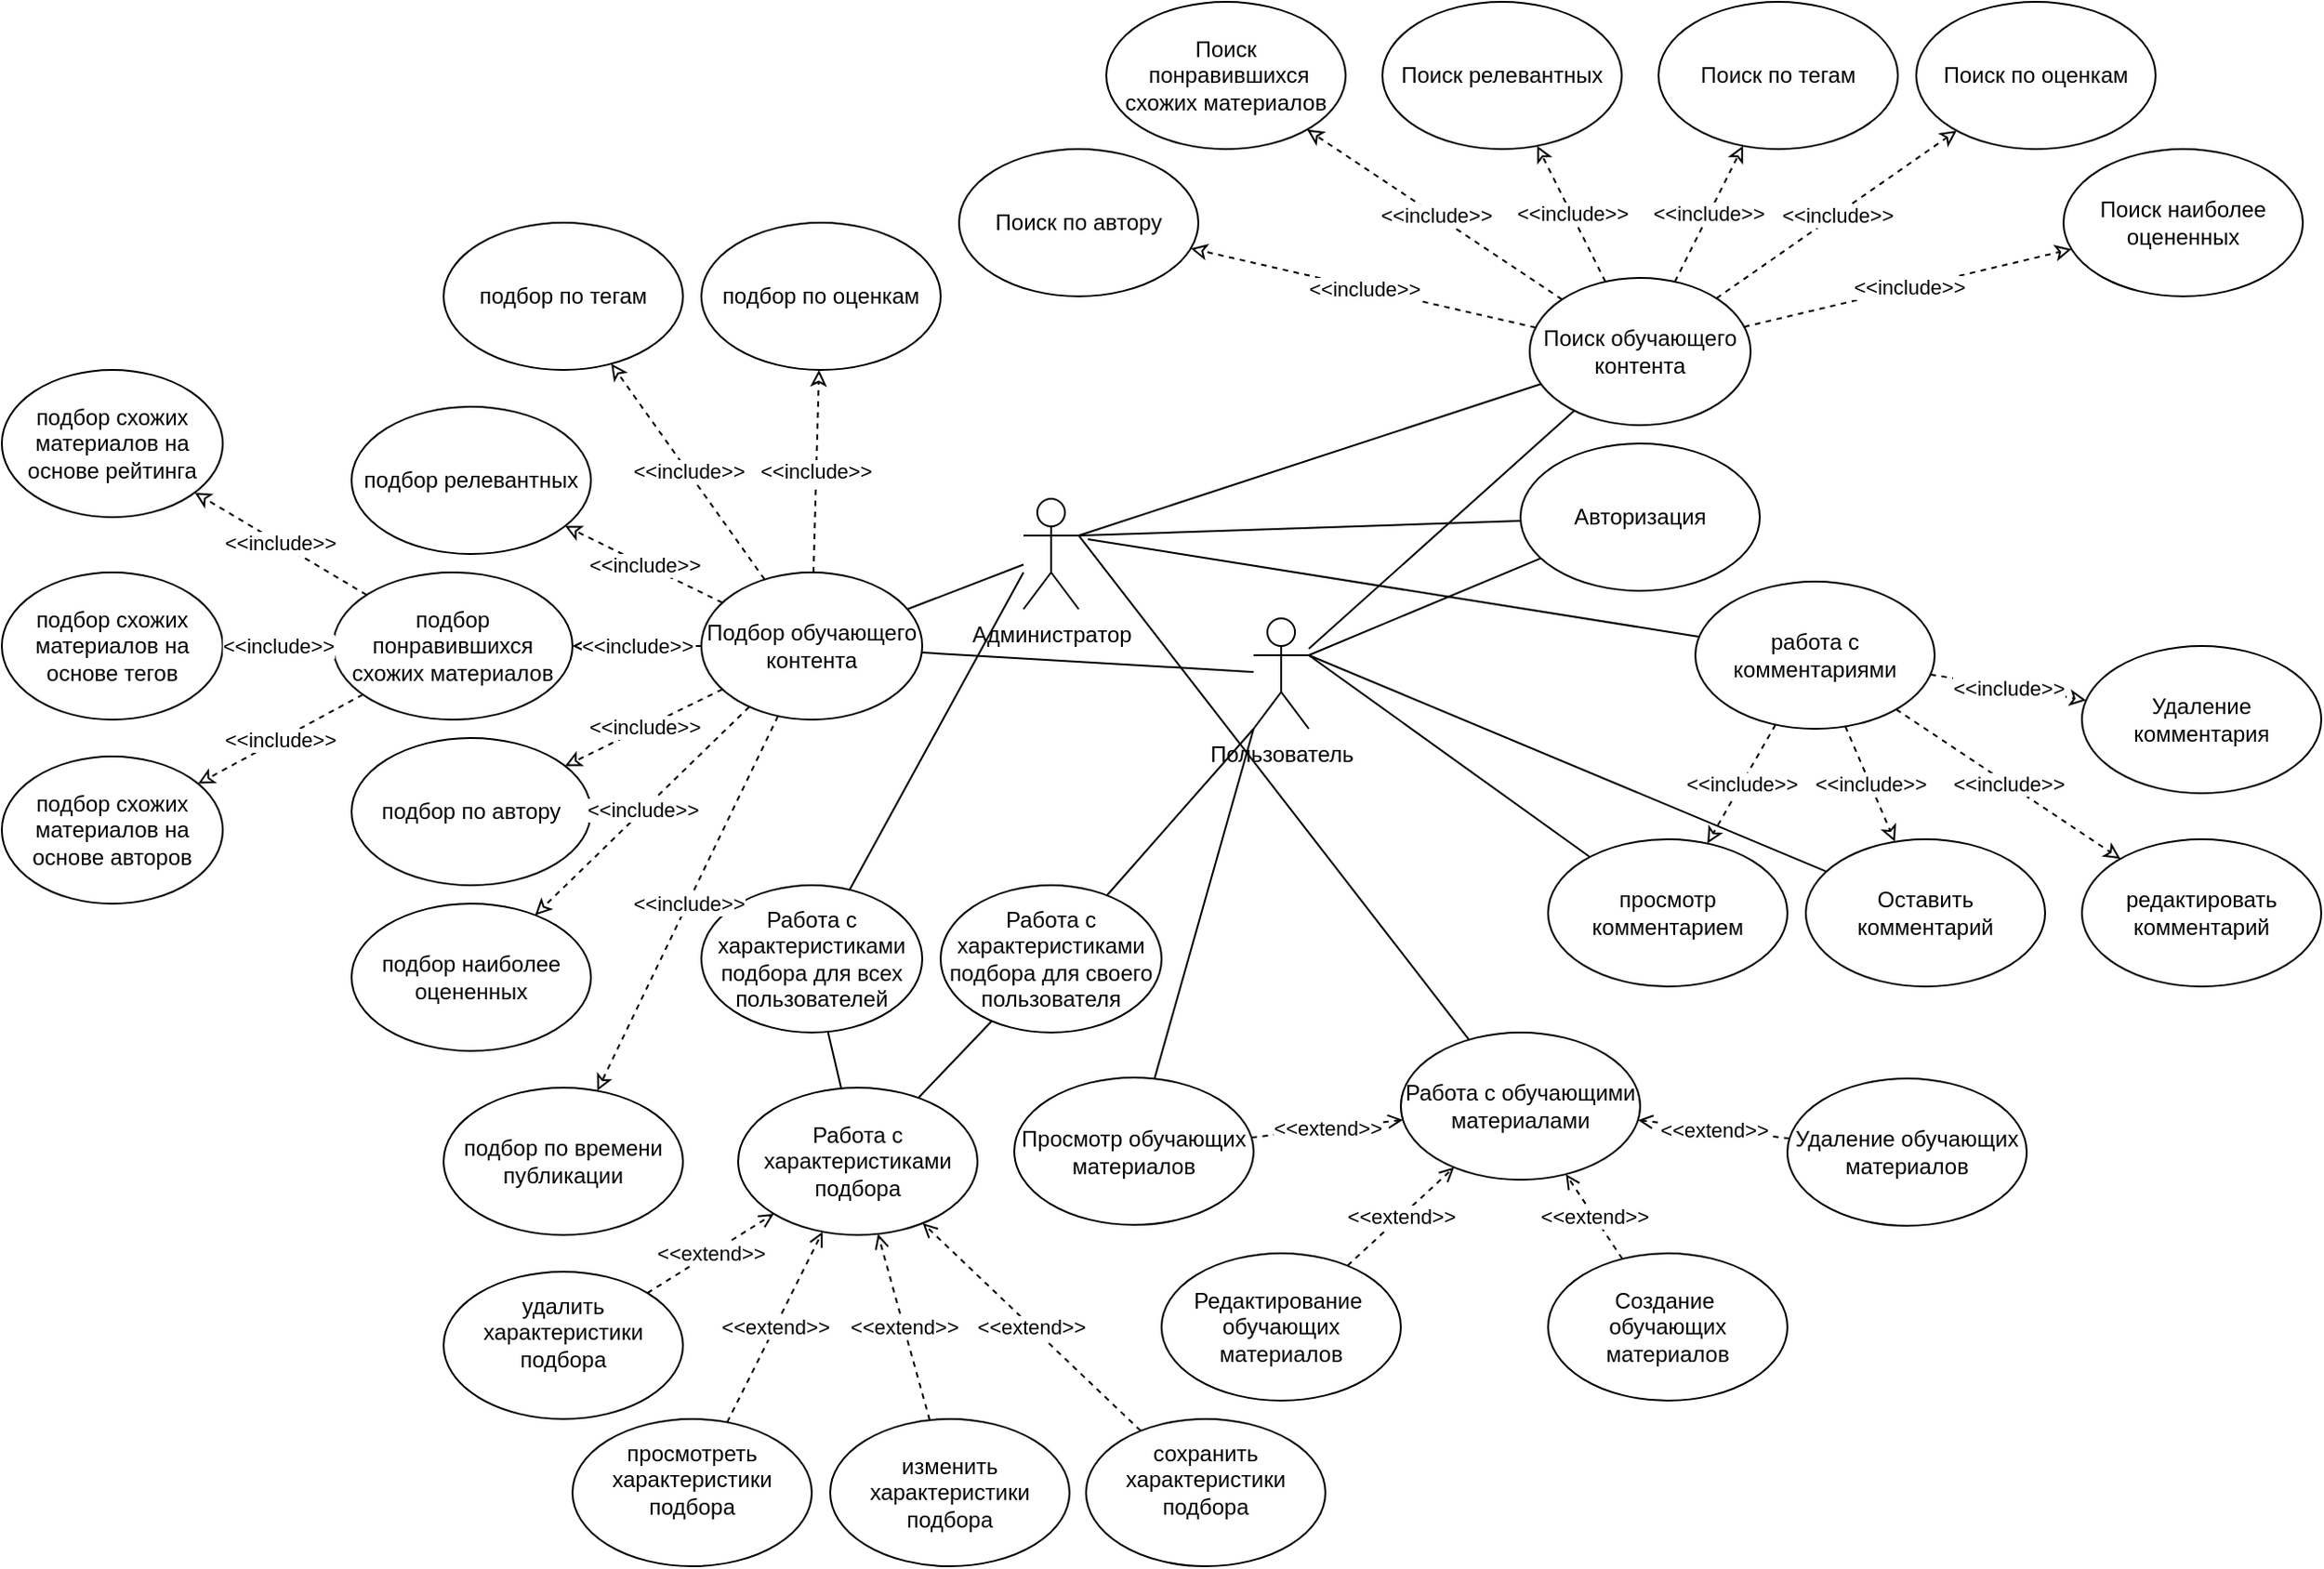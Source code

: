 <mxfile version="14.6.1" type="device"><diagram id="DAxRM7MDhQQVJ-ks-JmU" name="Page-1"><mxGraphModel dx="2249" dy="2061" grid="1" gridSize="10" guides="1" tooltips="1" connect="1" arrows="1" fold="1" page="1" pageScale="1" pageWidth="827" pageHeight="1169" math="0" shadow="0"><root><mxCell id="0"/><mxCell id="1" parent="0"/><mxCell id="Hg0tGbFaenwTdnNl-_q_-123" value="редактировать комментарий" style="ellipse;whiteSpace=wrap;html=1;" vertex="1" parent="1"><mxGeometry x="890" y="415" width="130" height="80" as="geometry"/></mxCell><mxCell id="Hg0tGbFaenwTdnNl-_q_-124" value="просмотр комментарием" style="ellipse;whiteSpace=wrap;html=1;" vertex="1" parent="1"><mxGeometry x="600" y="415" width="130" height="80" as="geometry"/></mxCell><mxCell id="Hg0tGbFaenwTdnNl-_q_-125" value="Оставить комментарий" style="ellipse;whiteSpace=wrap;html=1;" vertex="1" parent="1"><mxGeometry x="740" y="415" width="130" height="80" as="geometry"/></mxCell><mxCell id="Hg0tGbFaenwTdnNl-_q_-126" value="работа с комментариями" style="ellipse;whiteSpace=wrap;html=1;" vertex="1" parent="1"><mxGeometry x="680" y="275" width="130" height="80" as="geometry"/></mxCell><mxCell id="Hg0tGbFaenwTdnNl-_q_-127" value="Удаление комментария&lt;font color=&quot;rgba(0, 0, 0, 0)&quot; face=&quot;monospace&quot;&gt;&lt;span style=&quot;font-size: 0px&quot;&gt;комментак&lt;/span&gt;&lt;/font&gt;" style="ellipse;whiteSpace=wrap;html=1;" vertex="1" parent="1"><mxGeometry x="890" y="310" width="130" height="80" as="geometry"/></mxCell><mxCell id="Hg0tGbFaenwTdnNl-_q_-1" value="Администратор" style="shape=umlActor;verticalLabelPosition=bottom;verticalAlign=top;html=1;outlineConnect=0;" vertex="1" parent="1"><mxGeometry x="315" y="230" width="30" height="60" as="geometry"/></mxCell><mxCell id="Hg0tGbFaenwTdnNl-_q_-2" value="Пользователь" style="shape=umlActor;verticalLabelPosition=bottom;verticalAlign=top;html=1;outlineConnect=0;" vertex="1" parent="1"><mxGeometry x="440" y="295" width="30" height="60" as="geometry"/></mxCell><mxCell id="Hg0tGbFaenwTdnNl-_q_-3" value="Подбор обучающего контента" style="ellipse;whiteSpace=wrap;html=1;" vertex="1" parent="1"><mxGeometry x="140" y="270" width="120" height="80" as="geometry"/></mxCell><mxCell id="Hg0tGbFaenwTdnNl-_q_-5" value="подбор понравившихся схожих материалов" style="ellipse;whiteSpace=wrap;html=1;" vertex="1" parent="1"><mxGeometry x="-60" y="270" width="130" height="80" as="geometry"/></mxCell><mxCell id="Hg0tGbFaenwTdnNl-_q_-7" value="подбор схожих материалов на основе рейтинга" style="ellipse;whiteSpace=wrap;html=1;" vertex="1" parent="1"><mxGeometry x="-240" y="160" width="120" height="80" as="geometry"/></mxCell><mxCell id="Hg0tGbFaenwTdnNl-_q_-8" value="подбор схожих материалов на основе тегов" style="ellipse;whiteSpace=wrap;html=1;" vertex="1" parent="1"><mxGeometry x="-240" y="270" width="120" height="80" as="geometry"/></mxCell><mxCell id="Hg0tGbFaenwTdnNl-_q_-14" value="подбор схожих материалов на основе авторов" style="ellipse;whiteSpace=wrap;html=1;" vertex="1" parent="1"><mxGeometry x="-240" y="370" width="120" height="80" as="geometry"/></mxCell><mxCell id="Hg0tGbFaenwTdnNl-_q_-16" value="&amp;lt;&amp;lt;include&amp;gt;&amp;gt;" style="endArrow=classic;html=1;dashed=1;endFill=0;" edge="1" parent="1" source="Hg0tGbFaenwTdnNl-_q_-5" target="Hg0tGbFaenwTdnNl-_q_-7"><mxGeometry width="50" height="50" relative="1" as="geometry"><mxPoint x="390" y="440" as="sourcePoint"/><mxPoint x="440" y="390" as="targetPoint"/></mxGeometry></mxCell><mxCell id="Hg0tGbFaenwTdnNl-_q_-19" value="подбор по автору" style="ellipse;whiteSpace=wrap;html=1;" vertex="1" parent="1"><mxGeometry x="-50" y="360" width="130" height="80" as="geometry"/></mxCell><mxCell id="Hg0tGbFaenwTdnNl-_q_-20" value="подбор наиболее оцененных" style="ellipse;whiteSpace=wrap;html=1;" vertex="1" parent="1"><mxGeometry x="-50" y="450" width="130" height="80" as="geometry"/></mxCell><mxCell id="Hg0tGbFaenwTdnNl-_q_-22" value="подбор релевантных" style="ellipse;whiteSpace=wrap;html=1;" vertex="1" parent="1"><mxGeometry x="-50" y="180" width="130" height="80" as="geometry"/></mxCell><mxCell id="Hg0tGbFaenwTdnNl-_q_-23" value="подбор по тегам" style="ellipse;whiteSpace=wrap;html=1;" vertex="1" parent="1"><mxGeometry y="80" width="130" height="80" as="geometry"/></mxCell><mxCell id="Hg0tGbFaenwTdnNl-_q_-24" value="подбор по времени публикации" style="ellipse;whiteSpace=wrap;html=1;" vertex="1" parent="1"><mxGeometry y="550" width="130" height="80" as="geometry"/></mxCell><mxCell id="Hg0tGbFaenwTdnNl-_q_-25" value="подбор по оценкам" style="ellipse;whiteSpace=wrap;html=1;" vertex="1" parent="1"><mxGeometry x="140" y="80" width="130" height="80" as="geometry"/></mxCell><mxCell id="Hg0tGbFaenwTdnNl-_q_-26" value="изменить характеристики подбора" style="ellipse;whiteSpace=wrap;html=1;" vertex="1" parent="1"><mxGeometry x="210" y="730" width="130" height="80" as="geometry"/></mxCell><mxCell id="Hg0tGbFaenwTdnNl-_q_-33" value="сохранить характеристики подбора&lt;br&gt;&amp;nbsp;" style="ellipse;whiteSpace=wrap;html=1;" vertex="1" parent="1"><mxGeometry x="349" y="730" width="130" height="80" as="geometry"/></mxCell><mxCell id="Hg0tGbFaenwTdnNl-_q_-35" value="удалить характеристики подбора&lt;br&gt;&amp;nbsp;" style="ellipse;whiteSpace=wrap;html=1;" vertex="1" parent="1"><mxGeometry y="650" width="130" height="80" as="geometry"/></mxCell><mxCell id="Hg0tGbFaenwTdnNl-_q_-36" value="просмотреть характеристики подбора&lt;br&gt;&amp;nbsp;" style="ellipse;whiteSpace=wrap;html=1;" vertex="1" parent="1"><mxGeometry x="70" y="730" width="130" height="80" as="geometry"/></mxCell><mxCell id="Hg0tGbFaenwTdnNl-_q_-37" value="Работа с характеристиками подбора" style="ellipse;whiteSpace=wrap;html=1;" vertex="1" parent="1"><mxGeometry x="160" y="550" width="130" height="80" as="geometry"/></mxCell><mxCell id="Hg0tGbFaenwTdnNl-_q_-43" value="Поиск обучающего контента" style="ellipse;whiteSpace=wrap;html=1;" vertex="1" parent="1"><mxGeometry x="590" y="110" width="120" height="80" as="geometry"/></mxCell><mxCell id="Hg0tGbFaenwTdnNl-_q_-44" value="Поиск&lt;br&gt;&amp;nbsp;понравившихся схожих материалов" style="ellipse;whiteSpace=wrap;html=1;" vertex="1" parent="1"><mxGeometry x="360" y="-40" width="130" height="80" as="geometry"/></mxCell><mxCell id="Hg0tGbFaenwTdnNl-_q_-45" value="Поиск&amp;nbsp;по автору" style="ellipse;whiteSpace=wrap;html=1;" vertex="1" parent="1"><mxGeometry x="280" y="40" width="130" height="80" as="geometry"/></mxCell><mxCell id="Hg0tGbFaenwTdnNl-_q_-46" value="Поиск&amp;nbsp;наиболее оцененных" style="ellipse;whiteSpace=wrap;html=1;" vertex="1" parent="1"><mxGeometry x="880" y="40" width="130" height="80" as="geometry"/></mxCell><mxCell id="Hg0tGbFaenwTdnNl-_q_-47" value="Поиск&amp;nbsp;релевантных" style="ellipse;whiteSpace=wrap;html=1;" vertex="1" parent="1"><mxGeometry x="510" y="-40" width="130" height="80" as="geometry"/></mxCell><mxCell id="Hg0tGbFaenwTdnNl-_q_-48" value="Поиск&amp;nbsp;по тегам" style="ellipse;whiteSpace=wrap;html=1;" vertex="1" parent="1"><mxGeometry x="660" y="-40" width="130" height="80" as="geometry"/></mxCell><mxCell id="Hg0tGbFaenwTdnNl-_q_-49" value="Поиск&amp;nbsp;по оценкам" style="ellipse;whiteSpace=wrap;html=1;" vertex="1" parent="1"><mxGeometry x="800" y="-40" width="130" height="80" as="geometry"/></mxCell><mxCell id="Hg0tGbFaenwTdnNl-_q_-56" value="Работа с обучающими материалами" style="ellipse;whiteSpace=wrap;html=1;" vertex="1" parent="1"><mxGeometry x="520" y="520" width="130" height="80" as="geometry"/></mxCell><mxCell id="Hg0tGbFaenwTdnNl-_q_-57" value="&lt;span&gt;Работа с характеристиками подбора для всех пользователей&lt;/span&gt;" style="ellipse;whiteSpace=wrap;html=1;" vertex="1" parent="1"><mxGeometry x="140" y="440" width="120" height="80" as="geometry"/></mxCell><mxCell id="Hg0tGbFaenwTdnNl-_q_-58" value="" style="endArrow=none;html=1;endFill=0;" edge="1" parent="1" source="Hg0tGbFaenwTdnNl-_q_-57" target="Hg0tGbFaenwTdnNl-_q_-37"><mxGeometry width="50" height="50" relative="1" as="geometry"><mxPoint x="340" y="490" as="sourcePoint"/><mxPoint x="390" y="440" as="targetPoint"/></mxGeometry></mxCell><mxCell id="Hg0tGbFaenwTdnNl-_q_-59" value="&lt;span&gt;Работа с характеристиками подбора для своего пользователя&lt;/span&gt;" style="ellipse;whiteSpace=wrap;html=1;" vertex="1" parent="1"><mxGeometry x="270" y="440" width="120" height="80" as="geometry"/></mxCell><mxCell id="Hg0tGbFaenwTdnNl-_q_-61" value="" style="endArrow=none;html=1;endFill=0;" edge="1" parent="1" source="Hg0tGbFaenwTdnNl-_q_-59" target="Hg0tGbFaenwTdnNl-_q_-37"><mxGeometry width="50" height="50" relative="1" as="geometry"><mxPoint x="580" y="490" as="sourcePoint"/><mxPoint x="630" y="440" as="targetPoint"/></mxGeometry></mxCell><mxCell id="Hg0tGbFaenwTdnNl-_q_-62" value="Создание&amp;nbsp;&lt;br&gt;обучающих материалов" style="ellipse;whiteSpace=wrap;html=1;" vertex="1" parent="1"><mxGeometry x="600" y="640" width="130" height="80" as="geometry"/></mxCell><mxCell id="Hg0tGbFaenwTdnNl-_q_-64" value="Редактирование&amp;nbsp;&lt;br&gt;обучающих материалов" style="ellipse;whiteSpace=wrap;html=1;" vertex="1" parent="1"><mxGeometry x="390" y="640" width="130" height="80" as="geometry"/></mxCell><mxCell id="Hg0tGbFaenwTdnNl-_q_-65" value="Просмотр&amp;nbsp;&lt;span style=&quot;color: rgba(0 , 0 , 0 , 0) ; font-family: monospace ; font-size: 0px&quot;&gt;%3CmxGraphModel%3E%3Croot%3E%3CmxCell%20id%3D%220%22%2F%3E%3CmxCell%20id%3D%221%22%20parent%3D%220%22%2F%3E%3CmxCell%20id%3D%222%22%20value%3D%22%D0%A0%D0%B5%D0%B4%D0%B0%D0%BA%D1%82%D0%B8%D1%80%D0%BE%D0%B2%D0%B0%D0%BD%D0%B8%D0%B5%20%D0%B4%D0%B0%D0%BD%D0%BD%D1%8B%D1%85%26amp%3Bnbsp%3B%26lt%3Bbr%26gt%3B%D0%BE%D0%B1%D1%83%D1%87%D0%B0%D1%8E%D1%89%D0%B8%D1%85%20%D0%BC%D0%B0%D1%82%D0%B5%D1%80%D0%B8%D0%B0%D0%BB%D0%BE%D0%B2%22%20style%3D%22ellipse%3BwhiteSpace%3Dwrap%3Bhtml%3D1%3B%22%20vertex%3D%221%22%20parent%3D%221%22%3E%3CmxGeometry%20x%3D%22460%22%20y%3D%22630%22%20width%3D%22130%22%20height%3D%2280%22%20as%3D%22geometry%22%2F%3E%3C%2FmxCell%3E%3C%2Froot%3E%3C%2FmxGraphModel%3E&lt;/span&gt;обучающих материалов" style="ellipse;whiteSpace=wrap;html=1;" vertex="1" parent="1"><mxGeometry x="310" y="544.5" width="130" height="80" as="geometry"/></mxCell><mxCell id="Hg0tGbFaenwTdnNl-_q_-66" value="Удаление&amp;nbsp;&lt;span style=&quot;color: rgba(0 , 0 , 0 , 0) ; font-family: monospace ; font-size: 0px&quot;&gt;%3CmxGraphModel%3E%3Croot%3E%3CmxCell%20id%3D%220%22%2F%3E%3CmxCell%20id%3D%221%22%20parent%3D%220%22%2F%3E%3CmxCell%20id%3D%222%22%20value%3D%22%D0%A0%D0%B5%D0%B4%D0%B0%D0%BA%D1%82%D0%B8%D1%80%D0%BE%D0%B2%D0%B0%D0%BD%D0%B8%D0%B5%20%D0%B4%D0%B0%D0%BD%D0%BD%D1%8B%D1%85%26amp%3Bnbsp%3B%26lt%3Bbr%26gt%3B%D0%BE%D0%B1%D1%83%D1%87%D0%B0%D1%8E%D1%89%D0%B8%D1%85%20%D0%BC%D0%B0%D1%82%D0%B5%D1%80%D0%B8%D0%B0%D0%BB%D0%BE%D0%B2%22%20style%3D%22ellipse%3BwhiteSpace%3Dwrap%3Bhtml%3D1%3B%22%20vertex%3D%221%22%20parent%3D%221%22%3E%3CmxGeometry%20x%3D%22460%22%20y%3D%22630%22%20width%3D%22130%22%20height%3D%2280%22%20as%3D%22geometry%22%2F%3E%3C%2FmxCell%3E%3C%2Froot%3E%3C%2FmxGraphModel%3E&lt;/span&gt;обучающих материалов" style="ellipse;whiteSpace=wrap;html=1;" vertex="1" parent="1"><mxGeometry x="730" y="545" width="130" height="80" as="geometry"/></mxCell><mxCell id="Hg0tGbFaenwTdnNl-_q_-67" value="" style="endArrow=none;html=1;exitX=0;exitY=1;exitDx=0;exitDy=0;exitPerimeter=0;endFill=0;" edge="1" parent="1" source="Hg0tGbFaenwTdnNl-_q_-2" target="Hg0tGbFaenwTdnNl-_q_-65"><mxGeometry width="50" height="50" relative="1" as="geometry"><mxPoint x="700" y="400" as="sourcePoint"/><mxPoint x="750" y="350" as="targetPoint"/></mxGeometry></mxCell><mxCell id="Hg0tGbFaenwTdnNl-_q_-72" value="" style="endArrow=none;html=1;endFill=0;" edge="1" parent="1" source="Hg0tGbFaenwTdnNl-_q_-1" target="Hg0tGbFaenwTdnNl-_q_-3"><mxGeometry width="50" height="50" relative="1" as="geometry"><mxPoint x="750" y="450" as="sourcePoint"/><mxPoint x="800" y="400" as="targetPoint"/></mxGeometry></mxCell><mxCell id="Hg0tGbFaenwTdnNl-_q_-73" value="" style="endArrow=none;html=1;endFill=0;" edge="1" parent="1" source="Hg0tGbFaenwTdnNl-_q_-2" target="Hg0tGbFaenwTdnNl-_q_-3"><mxGeometry width="50" height="50" relative="1" as="geometry"><mxPoint x="760" y="460" as="sourcePoint"/><mxPoint x="810" y="410" as="targetPoint"/></mxGeometry></mxCell><mxCell id="Hg0tGbFaenwTdnNl-_q_-74" value="" style="endArrow=none;html=1;fillColor=#d5e8d4;endFill=0;" edge="1" parent="1" source="Hg0tGbFaenwTdnNl-_q_-2" target="Hg0tGbFaenwTdnNl-_q_-43"><mxGeometry width="50" height="50" relative="1" as="geometry"><mxPoint x="770" y="470" as="sourcePoint"/><mxPoint x="820" y="420" as="targetPoint"/></mxGeometry></mxCell><mxCell id="Hg0tGbFaenwTdnNl-_q_-75" value="" style="endArrow=none;html=1;endFill=0;" edge="1" parent="1" target="Hg0tGbFaenwTdnNl-_q_-57"><mxGeometry width="50" height="50" relative="1" as="geometry"><mxPoint x="315" y="270" as="sourcePoint"/><mxPoint x="830" y="430" as="targetPoint"/></mxGeometry></mxCell><mxCell id="Hg0tGbFaenwTdnNl-_q_-76" value="" style="endArrow=none;html=1;exitX=0;exitY=1;exitDx=0;exitDy=0;exitPerimeter=0;endFill=0;" edge="1" parent="1" source="Hg0tGbFaenwTdnNl-_q_-2" target="Hg0tGbFaenwTdnNl-_q_-59"><mxGeometry width="50" height="50" relative="1" as="geometry"><mxPoint x="790" y="490" as="sourcePoint"/><mxPoint x="840" y="440" as="targetPoint"/></mxGeometry></mxCell><mxCell id="Hg0tGbFaenwTdnNl-_q_-77" value="" style="endArrow=none;html=1;exitX=1;exitY=0.333;exitDx=0;exitDy=0;exitPerimeter=0;endFill=0;" edge="1" parent="1" source="Hg0tGbFaenwTdnNl-_q_-1" target="Hg0tGbFaenwTdnNl-_q_-56"><mxGeometry width="50" height="50" relative="1" as="geometry"><mxPoint x="800" y="500" as="sourcePoint"/><mxPoint x="850" y="450" as="targetPoint"/></mxGeometry></mxCell><mxCell id="Hg0tGbFaenwTdnNl-_q_-78" value="" style="endArrow=none;html=1;endFill=0;" edge="1" parent="1" target="Hg0tGbFaenwTdnNl-_q_-43"><mxGeometry width="50" height="50" relative="1" as="geometry"><mxPoint x="345" y="250" as="sourcePoint"/><mxPoint x="860" y="460" as="targetPoint"/></mxGeometry></mxCell><mxCell id="Hg0tGbFaenwTdnNl-_q_-81" value="&amp;lt;&amp;lt;extend&amp;gt;&amp;gt;" style="endArrow=open;html=1;dashed=1;endFill=0;" edge="1" parent="1" source="Hg0tGbFaenwTdnNl-_q_-35" target="Hg0tGbFaenwTdnNl-_q_-37"><mxGeometry width="50" height="50" relative="1" as="geometry"><mxPoint x="390" y="440" as="sourcePoint"/><mxPoint x="440" y="390" as="targetPoint"/></mxGeometry></mxCell><mxCell id="Hg0tGbFaenwTdnNl-_q_-82" value="&amp;lt;&amp;lt;extend&amp;gt;&amp;gt;" style="endArrow=open;html=1;dashed=1;endFill=0;" edge="1" parent="1" source="Hg0tGbFaenwTdnNl-_q_-36" target="Hg0tGbFaenwTdnNl-_q_-37"><mxGeometry width="50" height="50" relative="1" as="geometry"><mxPoint x="120.686" y="671.547" as="sourcePoint"/><mxPoint x="189.396" y="628.503" as="targetPoint"/></mxGeometry></mxCell><mxCell id="Hg0tGbFaenwTdnNl-_q_-83" value="&amp;lt;&amp;lt;extend&amp;gt;&amp;gt;" style="endArrow=open;html=1;dashed=1;endFill=0;" edge="1" parent="1" source="Hg0tGbFaenwTdnNl-_q_-26" target="Hg0tGbFaenwTdnNl-_q_-37"><mxGeometry width="50" height="50" relative="1" as="geometry"><mxPoint x="130.686" y="681.547" as="sourcePoint"/><mxPoint x="199.396" y="638.503" as="targetPoint"/></mxGeometry></mxCell><mxCell id="Hg0tGbFaenwTdnNl-_q_-84" value="&amp;lt;&amp;lt;extend&amp;gt;&amp;gt;" style="endArrow=open;html=1;dashed=1;endFill=0;" edge="1" parent="1" source="Hg0tGbFaenwTdnNl-_q_-33" target="Hg0tGbFaenwTdnNl-_q_-37"><mxGeometry width="50" height="50" relative="1" as="geometry"><mxPoint x="140.686" y="691.547" as="sourcePoint"/><mxPoint x="209.396" y="648.503" as="targetPoint"/></mxGeometry></mxCell><mxCell id="Hg0tGbFaenwTdnNl-_q_-85" value="&amp;lt;&amp;lt;include&amp;gt;&amp;gt;" style="endArrow=classic;html=1;dashed=1;endFill=0;" edge="1" parent="1" source="Hg0tGbFaenwTdnNl-_q_-5" target="Hg0tGbFaenwTdnNl-_q_-8"><mxGeometry width="50" height="50" relative="1" as="geometry"><mxPoint x="-22.928" y="292.98" as="sourcePoint"/><mxPoint x="-124.197" y="235.838" as="targetPoint"/></mxGeometry></mxCell><mxCell id="Hg0tGbFaenwTdnNl-_q_-86" value="&amp;lt;&amp;lt;include&amp;gt;&amp;gt;" style="endArrow=classic;html=1;dashed=1;endFill=0;" edge="1" parent="1" source="Hg0tGbFaenwTdnNl-_q_-5" target="Hg0tGbFaenwTdnNl-_q_-14"><mxGeometry width="50" height="50" relative="1" as="geometry"><mxPoint x="-12.928" y="302.98" as="sourcePoint"/><mxPoint x="-114.197" y="245.838" as="targetPoint"/></mxGeometry></mxCell><mxCell id="Hg0tGbFaenwTdnNl-_q_-87" value="&amp;lt;&amp;lt;include&amp;gt;&amp;gt;" style="endArrow=classic;html=1;dashed=1;endFill=0;" edge="1" parent="1" source="Hg0tGbFaenwTdnNl-_q_-3" target="Hg0tGbFaenwTdnNl-_q_-22"><mxGeometry width="50" height="50" relative="1" as="geometry"><mxPoint x="-2.928" y="312.98" as="sourcePoint"/><mxPoint x="-104.197" y="255.838" as="targetPoint"/></mxGeometry></mxCell><mxCell id="Hg0tGbFaenwTdnNl-_q_-88" value="&amp;lt;&amp;lt;include&amp;gt;&amp;gt;" style="endArrow=classic;html=1;dashed=1;endFill=0;" edge="1" parent="1" source="Hg0tGbFaenwTdnNl-_q_-3" target="Hg0tGbFaenwTdnNl-_q_-5"><mxGeometry width="50" height="50" relative="1" as="geometry"><mxPoint x="7.072" y="322.98" as="sourcePoint"/><mxPoint x="-94.197" y="265.838" as="targetPoint"/></mxGeometry></mxCell><mxCell id="Hg0tGbFaenwTdnNl-_q_-89" value="&amp;lt;&amp;lt;include&amp;gt;&amp;gt;" style="endArrow=classic;html=1;dashed=1;endFill=0;" edge="1" parent="1" source="Hg0tGbFaenwTdnNl-_q_-3" target="Hg0tGbFaenwTdnNl-_q_-19"><mxGeometry width="50" height="50" relative="1" as="geometry"><mxPoint x="17.072" y="332.98" as="sourcePoint"/><mxPoint x="-84.197" y="275.838" as="targetPoint"/></mxGeometry></mxCell><mxCell id="Hg0tGbFaenwTdnNl-_q_-90" value="&amp;lt;&amp;lt;include&amp;gt;&amp;gt;" style="endArrow=classic;html=1;dashed=1;endFill=0;" edge="1" parent="1" source="Hg0tGbFaenwTdnNl-_q_-3" target="Hg0tGbFaenwTdnNl-_q_-20"><mxGeometry width="50" height="50" relative="1" as="geometry"><mxPoint x="27.072" y="342.98" as="sourcePoint"/><mxPoint x="-74.197" y="285.838" as="targetPoint"/></mxGeometry></mxCell><mxCell id="Hg0tGbFaenwTdnNl-_q_-91" value="&amp;lt;&amp;lt;include&amp;gt;&amp;gt;" style="endArrow=classic;html=1;dashed=1;endFill=0;" edge="1" parent="1" source="Hg0tGbFaenwTdnNl-_q_-3" target="Hg0tGbFaenwTdnNl-_q_-23"><mxGeometry width="50" height="50" relative="1" as="geometry"><mxPoint x="37.072" y="352.98" as="sourcePoint"/><mxPoint x="-64.197" y="295.838" as="targetPoint"/></mxGeometry></mxCell><mxCell id="Hg0tGbFaenwTdnNl-_q_-92" value="&amp;lt;&amp;lt;include&amp;gt;&amp;gt;" style="endArrow=classic;html=1;dashed=1;endFill=0;" edge="1" parent="1" source="Hg0tGbFaenwTdnNl-_q_-3" target="Hg0tGbFaenwTdnNl-_q_-25"><mxGeometry width="50" height="50" relative="1" as="geometry"><mxPoint x="47.072" y="362.98" as="sourcePoint"/><mxPoint x="-54.197" y="305.838" as="targetPoint"/></mxGeometry></mxCell><mxCell id="Hg0tGbFaenwTdnNl-_q_-93" value="&amp;lt;&amp;lt;include&amp;gt;&amp;gt;" style="endArrow=classic;html=1;dashed=1;endFill=0;" edge="1" parent="1" source="Hg0tGbFaenwTdnNl-_q_-3" target="Hg0tGbFaenwTdnNl-_q_-24"><mxGeometry width="50" height="50" relative="1" as="geometry"><mxPoint x="57.072" y="372.98" as="sourcePoint"/><mxPoint x="-44.197" y="315.838" as="targetPoint"/></mxGeometry></mxCell><mxCell id="Hg0tGbFaenwTdnNl-_q_-94" value="&amp;lt;&amp;lt;include&amp;gt;&amp;gt;" style="endArrow=classic;html=1;dashed=1;endFill=0;" edge="1" parent="1" source="Hg0tGbFaenwTdnNl-_q_-43" target="Hg0tGbFaenwTdnNl-_q_-45"><mxGeometry width="50" height="50" relative="1" as="geometry"><mxPoint x="67.072" y="382.98" as="sourcePoint"/><mxPoint x="-34.197" y="325.838" as="targetPoint"/></mxGeometry></mxCell><mxCell id="Hg0tGbFaenwTdnNl-_q_-95" value="&amp;lt;&amp;lt;include&amp;gt;&amp;gt;" style="endArrow=classic;html=1;dashed=1;endFill=0;" edge="1" parent="1" source="Hg0tGbFaenwTdnNl-_q_-43" target="Hg0tGbFaenwTdnNl-_q_-44"><mxGeometry width="50" height="50" relative="1" as="geometry"><mxPoint x="603.268" y="146.979" as="sourcePoint"/><mxPoint x="415.902" y="103.978" as="targetPoint"/></mxGeometry></mxCell><mxCell id="Hg0tGbFaenwTdnNl-_q_-96" value="&amp;lt;&amp;lt;include&amp;gt;&amp;gt;" style="endArrow=classic;html=1;dashed=1;endFill=0;" edge="1" parent="1" source="Hg0tGbFaenwTdnNl-_q_-43" target="Hg0tGbFaenwTdnNl-_q_-47"><mxGeometry width="50" height="50" relative="1" as="geometry"><mxPoint x="613.268" y="156.979" as="sourcePoint"/><mxPoint x="425.902" y="113.978" as="targetPoint"/></mxGeometry></mxCell><mxCell id="Hg0tGbFaenwTdnNl-_q_-97" value="&amp;lt;&amp;lt;include&amp;gt;&amp;gt;" style="endArrow=classic;html=1;dashed=1;endFill=0;" edge="1" parent="1" source="Hg0tGbFaenwTdnNl-_q_-43" target="Hg0tGbFaenwTdnNl-_q_-48"><mxGeometry width="50" height="50" relative="1" as="geometry"><mxPoint x="623.268" y="166.979" as="sourcePoint"/><mxPoint x="435.902" y="123.978" as="targetPoint"/></mxGeometry></mxCell><mxCell id="Hg0tGbFaenwTdnNl-_q_-98" value="&amp;lt;&amp;lt;include&amp;gt;&amp;gt;" style="endArrow=classic;html=1;dashed=1;endFill=0;" edge="1" parent="1" source="Hg0tGbFaenwTdnNl-_q_-43" target="Hg0tGbFaenwTdnNl-_q_-49"><mxGeometry width="50" height="50" relative="1" as="geometry"><mxPoint x="633.268" y="176.979" as="sourcePoint"/><mxPoint x="445.902" y="133.978" as="targetPoint"/></mxGeometry></mxCell><mxCell id="Hg0tGbFaenwTdnNl-_q_-99" value="&amp;lt;&amp;lt;include&amp;gt;&amp;gt;" style="endArrow=classic;html=1;dashed=1;endFill=0;" edge="1" parent="1" source="Hg0tGbFaenwTdnNl-_q_-43" target="Hg0tGbFaenwTdnNl-_q_-46"><mxGeometry width="50" height="50" relative="1" as="geometry"><mxPoint x="643.268" y="186.979" as="sourcePoint"/><mxPoint x="455.902" y="143.978" as="targetPoint"/></mxGeometry></mxCell><mxCell id="Hg0tGbFaenwTdnNl-_q_-100" value="&amp;lt;&amp;lt;extend&amp;gt;&amp;gt;" style="endArrow=open;html=1;dashed=1;endFill=0;" edge="1" parent="1" source="Hg0tGbFaenwTdnNl-_q_-65" target="Hg0tGbFaenwTdnNl-_q_-56"><mxGeometry width="50" height="50" relative="1" as="geometry"><mxPoint x="120.686" y="671.547" as="sourcePoint"/><mxPoint x="189.396" y="628.503" as="targetPoint"/></mxGeometry></mxCell><mxCell id="Hg0tGbFaenwTdnNl-_q_-101" value="&amp;lt;&amp;lt;extend&amp;gt;&amp;gt;" style="endArrow=open;html=1;dashed=1;endFill=0;" edge="1" parent="1" source="Hg0tGbFaenwTdnNl-_q_-64" target="Hg0tGbFaenwTdnNl-_q_-56"><mxGeometry width="50" height="50" relative="1" as="geometry"><mxPoint x="130.686" y="681.547" as="sourcePoint"/><mxPoint x="199.396" y="638.503" as="targetPoint"/></mxGeometry></mxCell><mxCell id="Hg0tGbFaenwTdnNl-_q_-102" value="&amp;lt;&amp;lt;extend&amp;gt;&amp;gt;" style="endArrow=open;html=1;dashed=1;endFill=0;" edge="1" parent="1" source="Hg0tGbFaenwTdnNl-_q_-62" target="Hg0tGbFaenwTdnNl-_q_-56"><mxGeometry width="50" height="50" relative="1" as="geometry"><mxPoint x="140.686" y="691.547" as="sourcePoint"/><mxPoint x="209.396" y="648.503" as="targetPoint"/></mxGeometry></mxCell><mxCell id="Hg0tGbFaenwTdnNl-_q_-103" value="&amp;lt;&amp;lt;extend&amp;gt;&amp;gt;" style="endArrow=open;html=1;dashed=1;endFill=0;" edge="1" parent="1" source="Hg0tGbFaenwTdnNl-_q_-66" target="Hg0tGbFaenwTdnNl-_q_-56"><mxGeometry width="50" height="50" relative="1" as="geometry"><mxPoint x="150.686" y="701.547" as="sourcePoint"/><mxPoint x="219.396" y="658.503" as="targetPoint"/></mxGeometry></mxCell><mxCell id="Hg0tGbFaenwTdnNl-_q_-104" value="Авторизация" style="ellipse;whiteSpace=wrap;html=1;" vertex="1" parent="1"><mxGeometry x="585" y="200" width="130" height="80" as="geometry"/></mxCell><mxCell id="Hg0tGbFaenwTdnNl-_q_-105" value="" style="endArrow=none;html=1;endFill=0;exitX=1;exitY=0.333;exitDx=0;exitDy=0;exitPerimeter=0;" edge="1" parent="1" source="Hg0tGbFaenwTdnNl-_q_-1" target="Hg0tGbFaenwTdnNl-_q_-104"><mxGeometry width="50" height="50" relative="1" as="geometry"><mxPoint x="355" y="260" as="sourcePoint"/><mxPoint x="606.159" y="177.653" as="targetPoint"/></mxGeometry></mxCell><mxCell id="Hg0tGbFaenwTdnNl-_q_-106" value="" style="endArrow=none;html=1;endFill=0;exitX=1;exitY=0.333;exitDx=0;exitDy=0;exitPerimeter=0;" edge="1" parent="1" source="Hg0tGbFaenwTdnNl-_q_-2" target="Hg0tGbFaenwTdnNl-_q_-104"><mxGeometry width="50" height="50" relative="1" as="geometry"><mxPoint x="365" y="270" as="sourcePoint"/><mxPoint x="616.159" y="187.653" as="targetPoint"/></mxGeometry></mxCell><mxCell id="Hg0tGbFaenwTdnNl-_q_-129" value="" style="endArrow=none;html=1;endFill=0;" edge="1" parent="1" target="Hg0tGbFaenwTdnNl-_q_-126"><mxGeometry width="50" height="50" relative="1" as="geometry"><mxPoint x="350" y="252" as="sourcePoint"/><mxPoint x="595.092" y="252.128" as="targetPoint"/></mxGeometry></mxCell><mxCell id="Hg0tGbFaenwTdnNl-_q_-130" value="" style="endArrow=none;html=1;endFill=0;exitX=1;exitY=0.333;exitDx=0;exitDy=0;exitPerimeter=0;" edge="1" parent="1" source="Hg0tGbFaenwTdnNl-_q_-2" target="Hg0tGbFaenwTdnNl-_q_-125"><mxGeometry width="50" height="50" relative="1" as="geometry"><mxPoint x="360" y="262" as="sourcePoint"/><mxPoint x="676.03" y="352.674" as="targetPoint"/></mxGeometry></mxCell><mxCell id="Hg0tGbFaenwTdnNl-_q_-131" value="" style="endArrow=none;html=1;endFill=0;exitX=1;exitY=0.333;exitDx=0;exitDy=0;exitPerimeter=0;" edge="1" parent="1" source="Hg0tGbFaenwTdnNl-_q_-2" target="Hg0tGbFaenwTdnNl-_q_-124"><mxGeometry width="50" height="50" relative="1" as="geometry"><mxPoint x="480" y="325" as="sourcePoint"/><mxPoint x="761.227" y="442.528" as="targetPoint"/></mxGeometry></mxCell><mxCell id="Hg0tGbFaenwTdnNl-_q_-132" value="&amp;lt;&amp;lt;include&amp;gt;&amp;gt;" style="endArrow=classic;html=1;dashed=1;endFill=0;" edge="1" parent="1" source="Hg0tGbFaenwTdnNl-_q_-126" target="Hg0tGbFaenwTdnNl-_q_-124"><mxGeometry width="50" height="50" relative="1" as="geometry"><mxPoint x="716.586" y="146.7" as="sourcePoint"/><mxPoint x="630" y="353" as="targetPoint"/></mxGeometry></mxCell><mxCell id="Hg0tGbFaenwTdnNl-_q_-133" value="&amp;lt;&amp;lt;include&amp;gt;&amp;gt;" style="endArrow=classic;html=1;dashed=1;endFill=0;" edge="1" parent="1" source="Hg0tGbFaenwTdnNl-_q_-126" target="Hg0tGbFaenwTdnNl-_q_-125"><mxGeometry width="50" height="50" relative="1" as="geometry"><mxPoint x="726.586" y="156.7" as="sourcePoint"/><mxPoint x="904.352" y="114.391" as="targetPoint"/></mxGeometry></mxCell><mxCell id="Hg0tGbFaenwTdnNl-_q_-134" value="&amp;lt;&amp;lt;include&amp;gt;&amp;gt;" style="endArrow=classic;html=1;dashed=1;endFill=0;" edge="1" parent="1" source="Hg0tGbFaenwTdnNl-_q_-126" target="Hg0tGbFaenwTdnNl-_q_-123"><mxGeometry width="50" height="50" relative="1" as="geometry"><mxPoint x="736.586" y="166.7" as="sourcePoint"/><mxPoint x="914.352" y="124.391" as="targetPoint"/></mxGeometry></mxCell><mxCell id="Hg0tGbFaenwTdnNl-_q_-135" value="&amp;lt;&amp;lt;include&amp;gt;&amp;gt;" style="endArrow=classic;html=1;dashed=1;endFill=0;" edge="1" parent="1" source="Hg0tGbFaenwTdnNl-_q_-126" target="Hg0tGbFaenwTdnNl-_q_-127"><mxGeometry width="50" height="50" relative="1" as="geometry"><mxPoint x="746.586" y="176.7" as="sourcePoint"/><mxPoint x="924.352" y="134.391" as="targetPoint"/></mxGeometry></mxCell></root></mxGraphModel></diagram></mxfile>